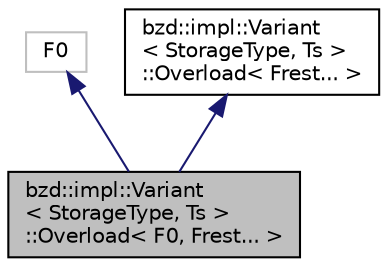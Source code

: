 digraph "bzd::impl::Variant&lt; StorageType, Ts &gt;::Overload&lt; F0, Frest... &gt;"
{
  edge [fontname="Helvetica",fontsize="10",labelfontname="Helvetica",labelfontsize="10"];
  node [fontname="Helvetica",fontsize="10",shape=record];
  Node3 [label="bzd::impl::Variant\l\< StorageType, Ts \>\l::Overload\< F0, Frest... \>",height=0.2,width=0.4,color="black", fillcolor="grey75", style="filled", fontcolor="black"];
  Node4 -> Node3 [dir="back",color="midnightblue",fontsize="10",style="solid"];
  Node4 [label="F0",height=0.2,width=0.4,color="grey75", fillcolor="white", style="filled"];
  Node5 -> Node3 [dir="back",color="midnightblue",fontsize="10",style="solid"];
  Node5 [label="bzd::impl::Variant\l\< StorageType, Ts \>\l::Overload\< Frest... \>",height=0.2,width=0.4,color="black", fillcolor="white", style="filled",URL="$structbzd_1_1impl_1_1Variant_1_1Overload.html"];
}
